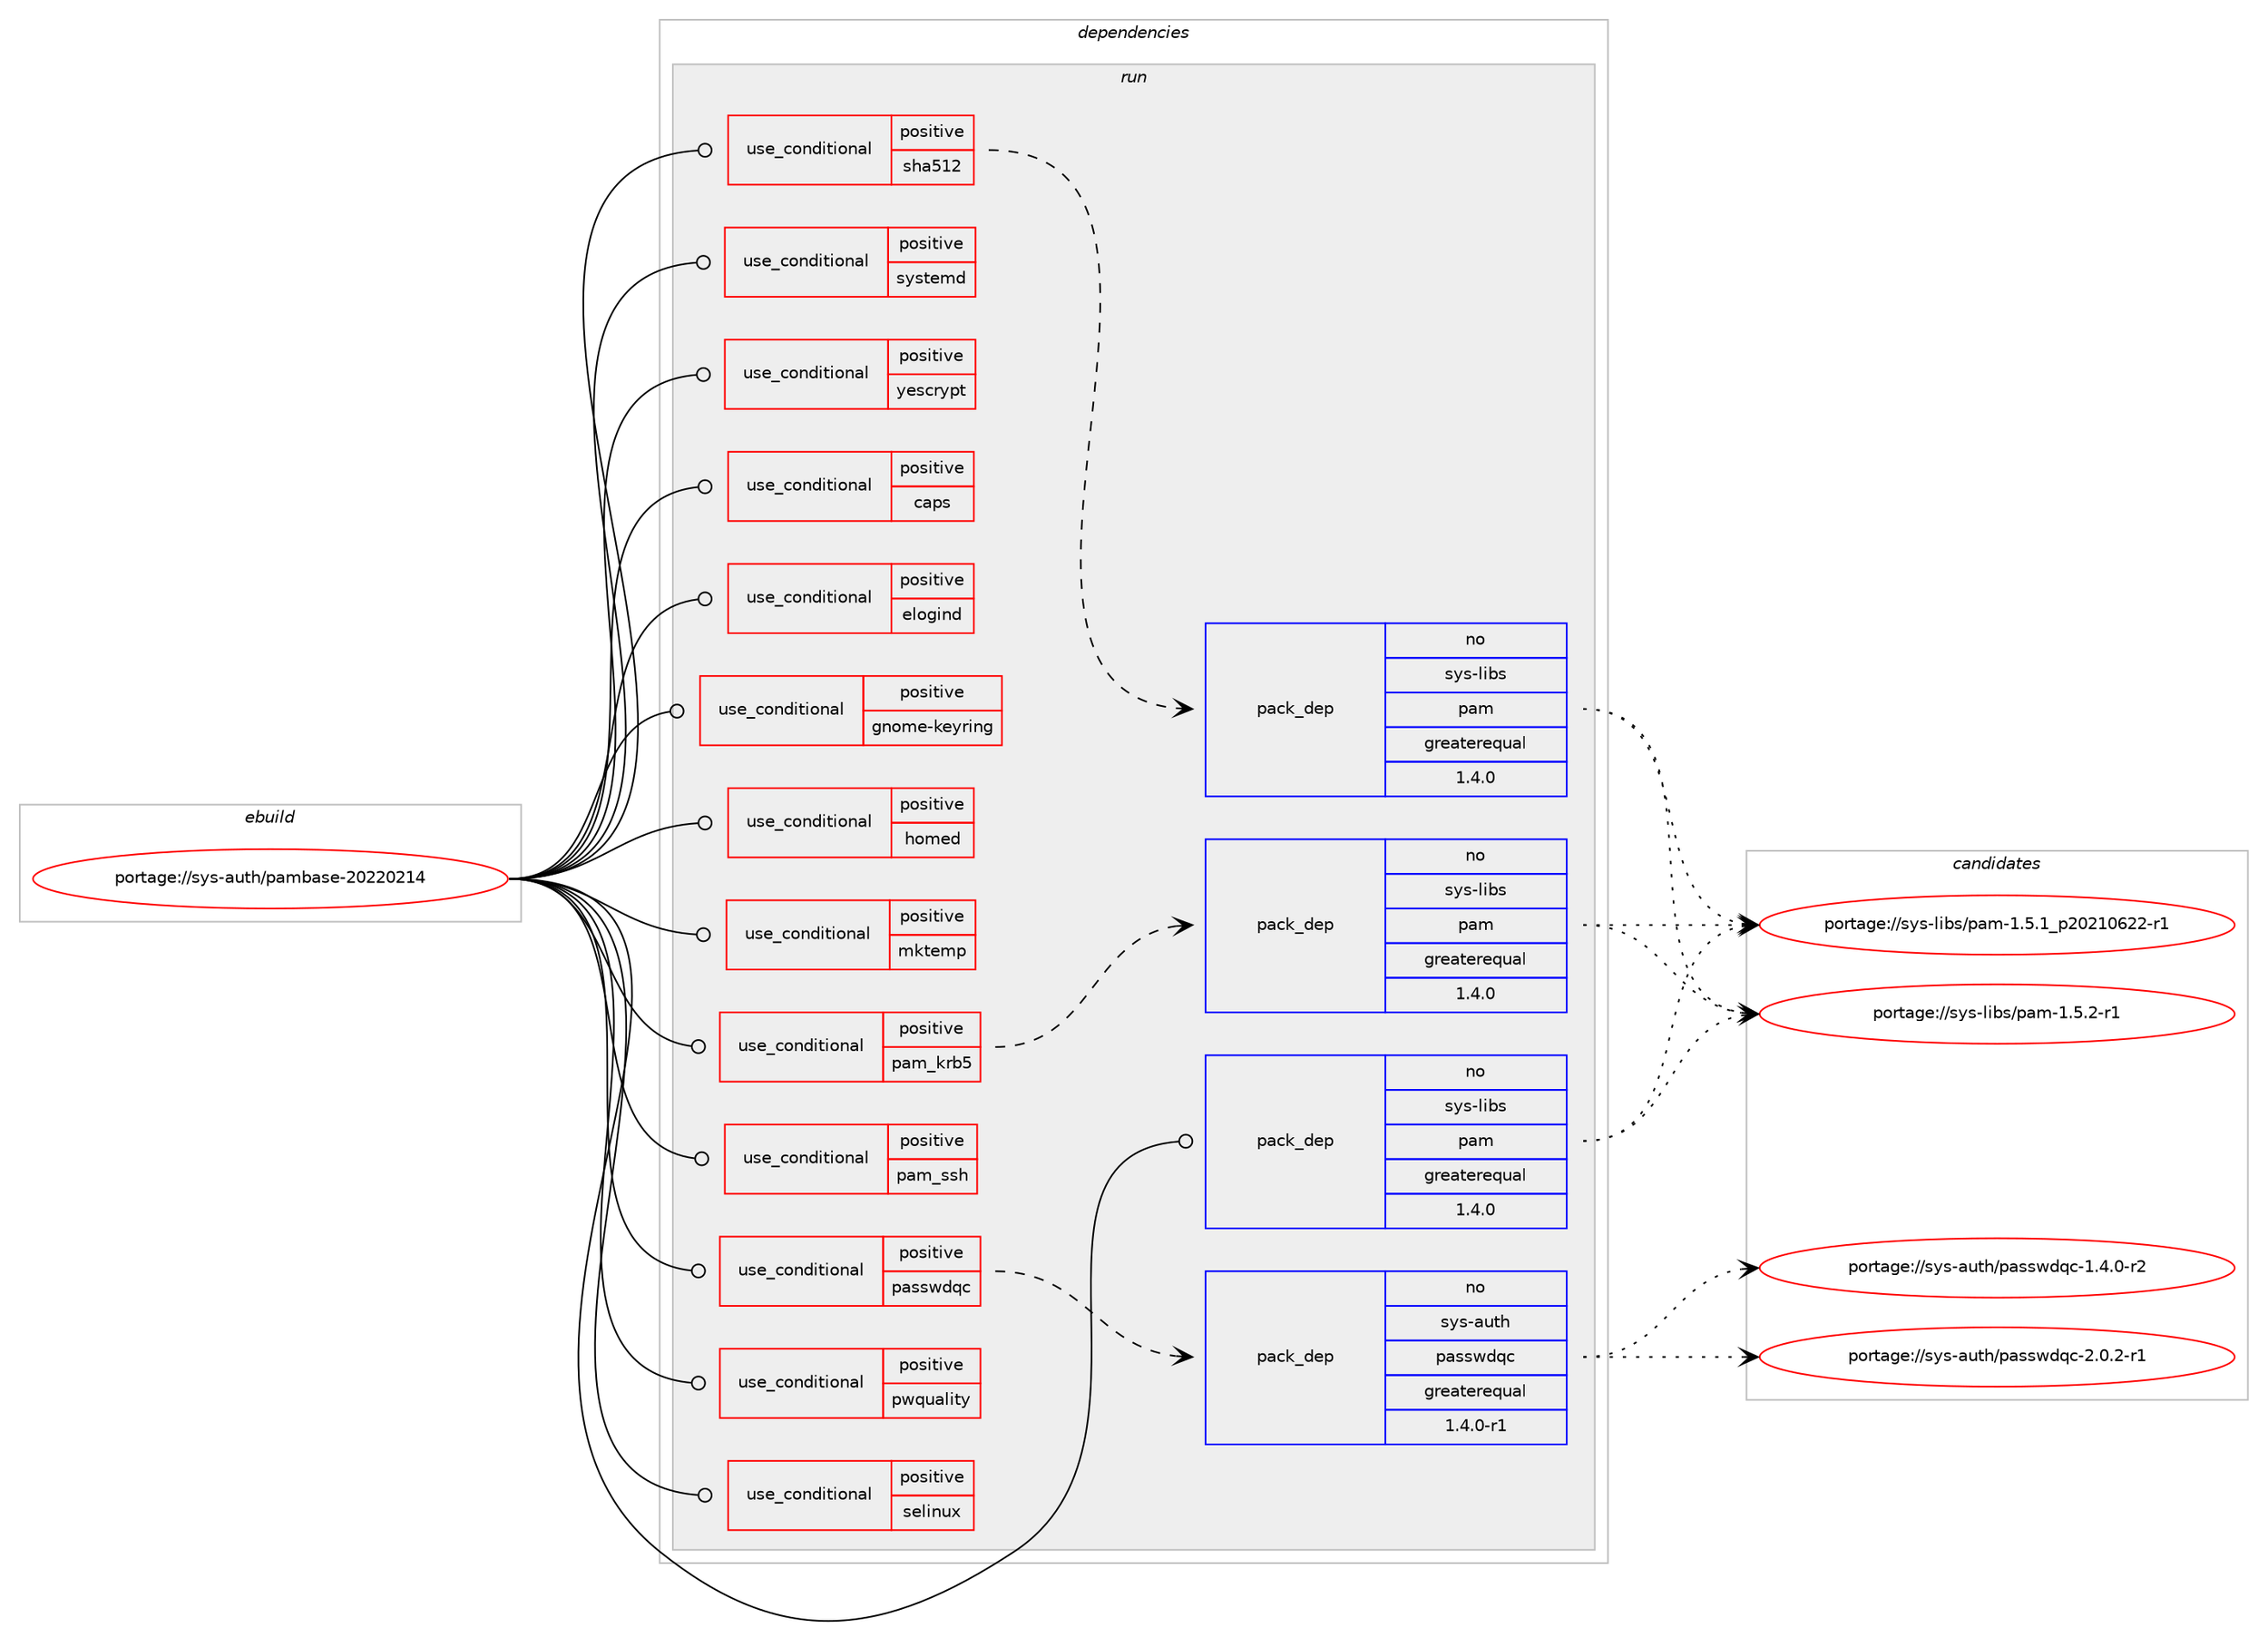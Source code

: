 digraph prolog {

# *************
# Graph options
# *************

newrank=true;
concentrate=true;
compound=true;
graph [rankdir=LR,fontname=Helvetica,fontsize=10,ranksep=1.5];#, ranksep=2.5, nodesep=0.2];
edge  [arrowhead=vee];
node  [fontname=Helvetica,fontsize=10];

# **********
# The ebuild
# **********

subgraph cluster_leftcol {
color=gray;
rank=same;
label=<<i>ebuild</i>>;
id [label="portage://sys-auth/pambase-20220214", color=red, width=4, href="../sys-auth/pambase-20220214.svg"];
}

# ****************
# The dependencies
# ****************

subgraph cluster_midcol {
color=gray;
label=<<i>dependencies</i>>;
subgraph cluster_compile {
fillcolor="#eeeeee";
style=filled;
label=<<i>compile</i>>;
}
subgraph cluster_compileandrun {
fillcolor="#eeeeee";
style=filled;
label=<<i>compile and run</i>>;
}
subgraph cluster_run {
fillcolor="#eeeeee";
style=filled;
label=<<i>run</i>>;
subgraph cond508 {
dependency1714 [label=<<TABLE BORDER="0" CELLBORDER="1" CELLSPACING="0" CELLPADDING="4"><TR><TD ROWSPAN="3" CELLPADDING="10">use_conditional</TD></TR><TR><TD>positive</TD></TR><TR><TD>caps</TD></TR></TABLE>>, shape=none, color=red];
# *** BEGIN UNKNOWN DEPENDENCY TYPE (TODO) ***
# dependency1714 -> package_dependency(portage://sys-auth/pambase-20220214,run,no,sys-libs,libcap,none,[,,],[],[use(enable(pam),none)])
# *** END UNKNOWN DEPENDENCY TYPE (TODO) ***

}
id:e -> dependency1714:w [weight=20,style="solid",arrowhead="odot"];
subgraph cond509 {
dependency1715 [label=<<TABLE BORDER="0" CELLBORDER="1" CELLSPACING="0" CELLPADDING="4"><TR><TD ROWSPAN="3" CELLPADDING="10">use_conditional</TD></TR><TR><TD>positive</TD></TR><TR><TD>elogind</TD></TR></TABLE>>, shape=none, color=red];
# *** BEGIN UNKNOWN DEPENDENCY TYPE (TODO) ***
# dependency1715 -> package_dependency(portage://sys-auth/pambase-20220214,run,no,sys-auth,elogind,none,[,,],[],[use(enable(pam),none)])
# *** END UNKNOWN DEPENDENCY TYPE (TODO) ***

}
id:e -> dependency1715:w [weight=20,style="solid",arrowhead="odot"];
subgraph cond510 {
dependency1716 [label=<<TABLE BORDER="0" CELLBORDER="1" CELLSPACING="0" CELLPADDING="4"><TR><TD ROWSPAN="3" CELLPADDING="10">use_conditional</TD></TR><TR><TD>positive</TD></TR><TR><TD>gnome-keyring</TD></TR></TABLE>>, shape=none, color=red];
# *** BEGIN UNKNOWN DEPENDENCY TYPE (TODO) ***
# dependency1716 -> package_dependency(portage://sys-auth/pambase-20220214,run,no,gnome-base,gnome-keyring,none,[,,],[],[use(enable(pam),none)])
# *** END UNKNOWN DEPENDENCY TYPE (TODO) ***

}
id:e -> dependency1716:w [weight=20,style="solid",arrowhead="odot"];
subgraph cond511 {
dependency1717 [label=<<TABLE BORDER="0" CELLBORDER="1" CELLSPACING="0" CELLPADDING="4"><TR><TD ROWSPAN="3" CELLPADDING="10">use_conditional</TD></TR><TR><TD>positive</TD></TR><TR><TD>homed</TD></TR></TABLE>>, shape=none, color=red];
# *** BEGIN UNKNOWN DEPENDENCY TYPE (TODO) ***
# dependency1717 -> package_dependency(portage://sys-auth/pambase-20220214,run,no,sys-apps,systemd,none,[,,],[],[use(enable(homed),none)])
# *** END UNKNOWN DEPENDENCY TYPE (TODO) ***

}
id:e -> dependency1717:w [weight=20,style="solid",arrowhead="odot"];
subgraph cond512 {
dependency1718 [label=<<TABLE BORDER="0" CELLBORDER="1" CELLSPACING="0" CELLPADDING="4"><TR><TD ROWSPAN="3" CELLPADDING="10">use_conditional</TD></TR><TR><TD>positive</TD></TR><TR><TD>mktemp</TD></TR></TABLE>>, shape=none, color=red];
# *** BEGIN UNKNOWN DEPENDENCY TYPE (TODO) ***
# dependency1718 -> package_dependency(portage://sys-auth/pambase-20220214,run,no,sys-auth,pam_mktemp,none,[,,],[],[])
# *** END UNKNOWN DEPENDENCY TYPE (TODO) ***

}
id:e -> dependency1718:w [weight=20,style="solid",arrowhead="odot"];
subgraph cond513 {
dependency1719 [label=<<TABLE BORDER="0" CELLBORDER="1" CELLSPACING="0" CELLPADDING="4"><TR><TD ROWSPAN="3" CELLPADDING="10">use_conditional</TD></TR><TR><TD>positive</TD></TR><TR><TD>pam_krb5</TD></TR></TABLE>>, shape=none, color=red];
subgraph pack1203 {
dependency1720 [label=<<TABLE BORDER="0" CELLBORDER="1" CELLSPACING="0" CELLPADDING="4" WIDTH="220"><TR><TD ROWSPAN="6" CELLPADDING="30">pack_dep</TD></TR><TR><TD WIDTH="110">no</TD></TR><TR><TD>sys-libs</TD></TR><TR><TD>pam</TD></TR><TR><TD>greaterequal</TD></TR><TR><TD>1.4.0</TD></TR></TABLE>>, shape=none, color=blue];
}
dependency1719:e -> dependency1720:w [weight=20,style="dashed",arrowhead="vee"];
# *** BEGIN UNKNOWN DEPENDENCY TYPE (TODO) ***
# dependency1719 -> package_dependency(portage://sys-auth/pambase-20220214,run,no,sys-auth,pam_krb5,none,[,,],[],[])
# *** END UNKNOWN DEPENDENCY TYPE (TODO) ***

}
id:e -> dependency1719:w [weight=20,style="solid",arrowhead="odot"];
subgraph cond514 {
dependency1721 [label=<<TABLE BORDER="0" CELLBORDER="1" CELLSPACING="0" CELLPADDING="4"><TR><TD ROWSPAN="3" CELLPADDING="10">use_conditional</TD></TR><TR><TD>positive</TD></TR><TR><TD>pam_ssh</TD></TR></TABLE>>, shape=none, color=red];
# *** BEGIN UNKNOWN DEPENDENCY TYPE (TODO) ***
# dependency1721 -> package_dependency(portage://sys-auth/pambase-20220214,run,no,sys-auth,pam_ssh,none,[,,],[],[])
# *** END UNKNOWN DEPENDENCY TYPE (TODO) ***

}
id:e -> dependency1721:w [weight=20,style="solid",arrowhead="odot"];
subgraph cond515 {
dependency1722 [label=<<TABLE BORDER="0" CELLBORDER="1" CELLSPACING="0" CELLPADDING="4"><TR><TD ROWSPAN="3" CELLPADDING="10">use_conditional</TD></TR><TR><TD>positive</TD></TR><TR><TD>passwdqc</TD></TR></TABLE>>, shape=none, color=red];
subgraph pack1204 {
dependency1723 [label=<<TABLE BORDER="0" CELLBORDER="1" CELLSPACING="0" CELLPADDING="4" WIDTH="220"><TR><TD ROWSPAN="6" CELLPADDING="30">pack_dep</TD></TR><TR><TD WIDTH="110">no</TD></TR><TR><TD>sys-auth</TD></TR><TR><TD>passwdqc</TD></TR><TR><TD>greaterequal</TD></TR><TR><TD>1.4.0-r1</TD></TR></TABLE>>, shape=none, color=blue];
}
dependency1722:e -> dependency1723:w [weight=20,style="dashed",arrowhead="vee"];
}
id:e -> dependency1722:w [weight=20,style="solid",arrowhead="odot"];
subgraph cond516 {
dependency1724 [label=<<TABLE BORDER="0" CELLBORDER="1" CELLSPACING="0" CELLPADDING="4"><TR><TD ROWSPAN="3" CELLPADDING="10">use_conditional</TD></TR><TR><TD>positive</TD></TR><TR><TD>pwquality</TD></TR></TABLE>>, shape=none, color=red];
# *** BEGIN UNKNOWN DEPENDENCY TYPE (TODO) ***
# dependency1724 -> package_dependency(portage://sys-auth/pambase-20220214,run,no,dev-libs,libpwquality,none,[,,],[],[use(enable(pam),none)])
# *** END UNKNOWN DEPENDENCY TYPE (TODO) ***

}
id:e -> dependency1724:w [weight=20,style="solid",arrowhead="odot"];
subgraph cond517 {
dependency1725 [label=<<TABLE BORDER="0" CELLBORDER="1" CELLSPACING="0" CELLPADDING="4"><TR><TD ROWSPAN="3" CELLPADDING="10">use_conditional</TD></TR><TR><TD>positive</TD></TR><TR><TD>selinux</TD></TR></TABLE>>, shape=none, color=red];
# *** BEGIN UNKNOWN DEPENDENCY TYPE (TODO) ***
# dependency1725 -> package_dependency(portage://sys-auth/pambase-20220214,run,no,sys-libs,pam,none,[,,],[],[use(enable(selinux),none)])
# *** END UNKNOWN DEPENDENCY TYPE (TODO) ***

}
id:e -> dependency1725:w [weight=20,style="solid",arrowhead="odot"];
subgraph cond518 {
dependency1726 [label=<<TABLE BORDER="0" CELLBORDER="1" CELLSPACING="0" CELLPADDING="4"><TR><TD ROWSPAN="3" CELLPADDING="10">use_conditional</TD></TR><TR><TD>positive</TD></TR><TR><TD>sha512</TD></TR></TABLE>>, shape=none, color=red];
subgraph pack1205 {
dependency1727 [label=<<TABLE BORDER="0" CELLBORDER="1" CELLSPACING="0" CELLPADDING="4" WIDTH="220"><TR><TD ROWSPAN="6" CELLPADDING="30">pack_dep</TD></TR><TR><TD WIDTH="110">no</TD></TR><TR><TD>sys-libs</TD></TR><TR><TD>pam</TD></TR><TR><TD>greaterequal</TD></TR><TR><TD>1.4.0</TD></TR></TABLE>>, shape=none, color=blue];
}
dependency1726:e -> dependency1727:w [weight=20,style="dashed",arrowhead="vee"];
}
id:e -> dependency1726:w [weight=20,style="solid",arrowhead="odot"];
subgraph cond519 {
dependency1728 [label=<<TABLE BORDER="0" CELLBORDER="1" CELLSPACING="0" CELLPADDING="4"><TR><TD ROWSPAN="3" CELLPADDING="10">use_conditional</TD></TR><TR><TD>positive</TD></TR><TR><TD>systemd</TD></TR></TABLE>>, shape=none, color=red];
# *** BEGIN UNKNOWN DEPENDENCY TYPE (TODO) ***
# dependency1728 -> package_dependency(portage://sys-auth/pambase-20220214,run,no,sys-apps,systemd,none,[,,],[],[use(enable(pam),none)])
# *** END UNKNOWN DEPENDENCY TYPE (TODO) ***

}
id:e -> dependency1728:w [weight=20,style="solid",arrowhead="odot"];
subgraph cond520 {
dependency1729 [label=<<TABLE BORDER="0" CELLBORDER="1" CELLSPACING="0" CELLPADDING="4"><TR><TD ROWSPAN="3" CELLPADDING="10">use_conditional</TD></TR><TR><TD>positive</TD></TR><TR><TD>yescrypt</TD></TR></TABLE>>, shape=none, color=red];
# *** BEGIN UNKNOWN DEPENDENCY TYPE (TODO) ***
# dependency1729 -> package_dependency(portage://sys-auth/pambase-20220214,run,no,sys-libs,libxcrypt,none,[,,],[],[use(enable(system),none)])
# *** END UNKNOWN DEPENDENCY TYPE (TODO) ***

}
id:e -> dependency1729:w [weight=20,style="solid",arrowhead="odot"];
subgraph pack1206 {
dependency1730 [label=<<TABLE BORDER="0" CELLBORDER="1" CELLSPACING="0" CELLPADDING="4" WIDTH="220"><TR><TD ROWSPAN="6" CELLPADDING="30">pack_dep</TD></TR><TR><TD WIDTH="110">no</TD></TR><TR><TD>sys-libs</TD></TR><TR><TD>pam</TD></TR><TR><TD>greaterequal</TD></TR><TR><TD>1.4.0</TD></TR></TABLE>>, shape=none, color=blue];
}
id:e -> dependency1730:w [weight=20,style="solid",arrowhead="odot"];
}
}

# **************
# The candidates
# **************

subgraph cluster_choices {
rank=same;
color=gray;
label=<<i>candidates</i>>;

subgraph choice1203 {
color=black;
nodesep=1;
choice115121115451081059811547112971094549465346499511250485049485450504511449 [label="portage://sys-libs/pam-1.5.1_p20210622-r1", color=red, width=4,href="../sys-libs/pam-1.5.1_p20210622-r1.svg"];
choice115121115451081059811547112971094549465346504511449 [label="portage://sys-libs/pam-1.5.2-r1", color=red, width=4,href="../sys-libs/pam-1.5.2-r1.svg"];
dependency1720:e -> choice115121115451081059811547112971094549465346499511250485049485450504511449:w [style=dotted,weight="100"];
dependency1720:e -> choice115121115451081059811547112971094549465346504511449:w [style=dotted,weight="100"];
}
subgraph choice1204 {
color=black;
nodesep=1;
choice11512111545971171161044711297115115119100113994549465246484511450 [label="portage://sys-auth/passwdqc-1.4.0-r2", color=red, width=4,href="../sys-auth/passwdqc-1.4.0-r2.svg"];
choice11512111545971171161044711297115115119100113994550464846504511449 [label="portage://sys-auth/passwdqc-2.0.2-r1", color=red, width=4,href="../sys-auth/passwdqc-2.0.2-r1.svg"];
dependency1723:e -> choice11512111545971171161044711297115115119100113994549465246484511450:w [style=dotted,weight="100"];
dependency1723:e -> choice11512111545971171161044711297115115119100113994550464846504511449:w [style=dotted,weight="100"];
}
subgraph choice1205 {
color=black;
nodesep=1;
choice115121115451081059811547112971094549465346499511250485049485450504511449 [label="portage://sys-libs/pam-1.5.1_p20210622-r1", color=red, width=4,href="../sys-libs/pam-1.5.1_p20210622-r1.svg"];
choice115121115451081059811547112971094549465346504511449 [label="portage://sys-libs/pam-1.5.2-r1", color=red, width=4,href="../sys-libs/pam-1.5.2-r1.svg"];
dependency1727:e -> choice115121115451081059811547112971094549465346499511250485049485450504511449:w [style=dotted,weight="100"];
dependency1727:e -> choice115121115451081059811547112971094549465346504511449:w [style=dotted,weight="100"];
}
subgraph choice1206 {
color=black;
nodesep=1;
choice115121115451081059811547112971094549465346499511250485049485450504511449 [label="portage://sys-libs/pam-1.5.1_p20210622-r1", color=red, width=4,href="../sys-libs/pam-1.5.1_p20210622-r1.svg"];
choice115121115451081059811547112971094549465346504511449 [label="portage://sys-libs/pam-1.5.2-r1", color=red, width=4,href="../sys-libs/pam-1.5.2-r1.svg"];
dependency1730:e -> choice115121115451081059811547112971094549465346499511250485049485450504511449:w [style=dotted,weight="100"];
dependency1730:e -> choice115121115451081059811547112971094549465346504511449:w [style=dotted,weight="100"];
}
}

}
